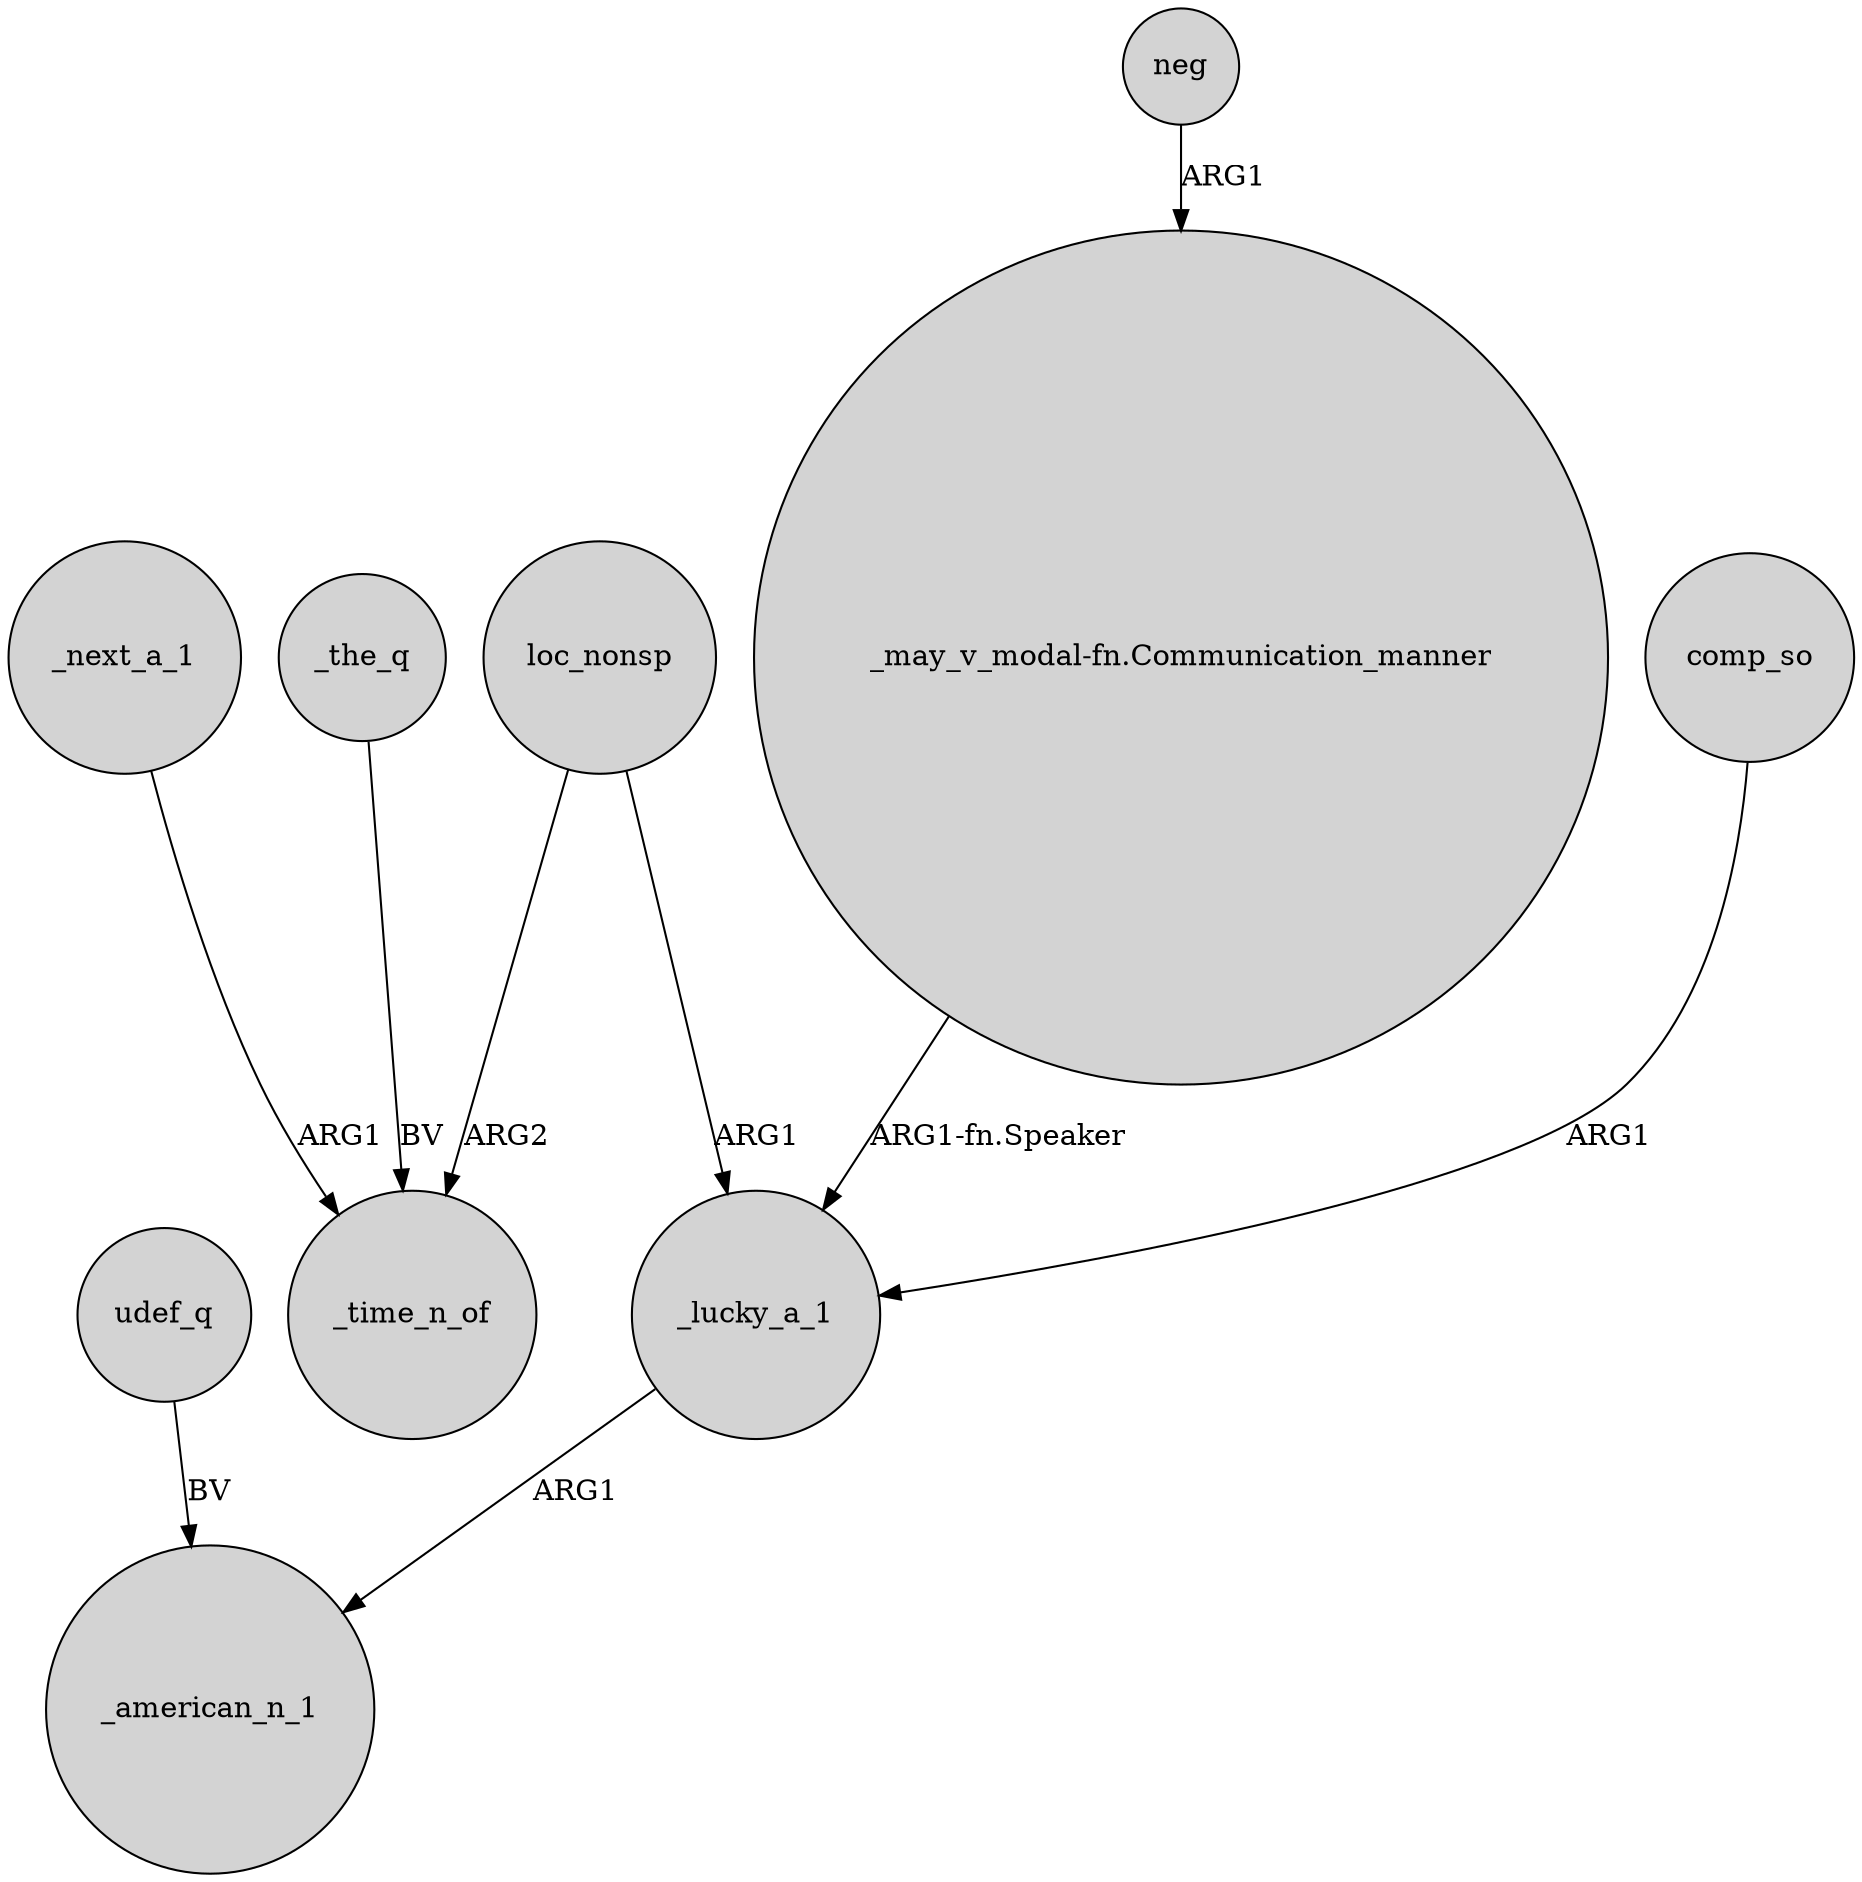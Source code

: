 digraph {
	node [shape=circle style=filled]
	_lucky_a_1 -> _american_n_1 [label=ARG1]
	loc_nonsp -> _time_n_of [label=ARG2]
	_the_q -> _time_n_of [label=BV]
	udef_q -> _american_n_1 [label=BV]
	_next_a_1 -> _time_n_of [label=ARG1]
	loc_nonsp -> _lucky_a_1 [label=ARG1]
	"_may_v_modal-fn.Communication_manner" -> _lucky_a_1 [label="ARG1-fn.Speaker"]
	neg -> "_may_v_modal-fn.Communication_manner" [label=ARG1]
	comp_so -> _lucky_a_1 [label=ARG1]
}

